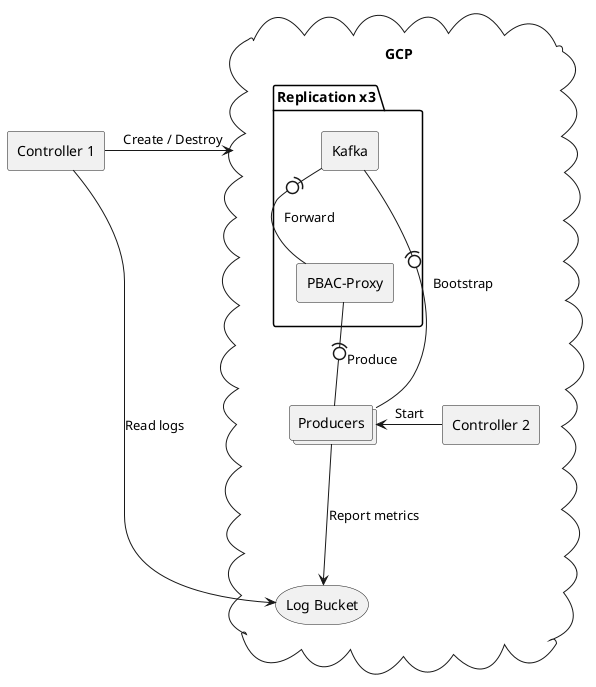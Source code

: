 @startuml

agent Controller as "Controller 1"
Controller -> GCP : Create / Destroy

cloud GCP as " " {
    collections Producers

    package bla as "Replication x3" {
        together {
            agent Kafka
            agent PBAC as "PBAC-Proxy"
        }

        Kafka -(0- PBAC : Forward
    }

    Kafka -(0- Producers : Bootstrap
    PBAC -(0- Producers : Produce

    agent Controller2 as "Controller 2"
    Producers <- Controller2 : Start

    storage LogBucket as "Log Bucket"
    Producers ---> LogBucket : Report metrics
    Controller ---> LogBucket: Read logs
}

@enduml